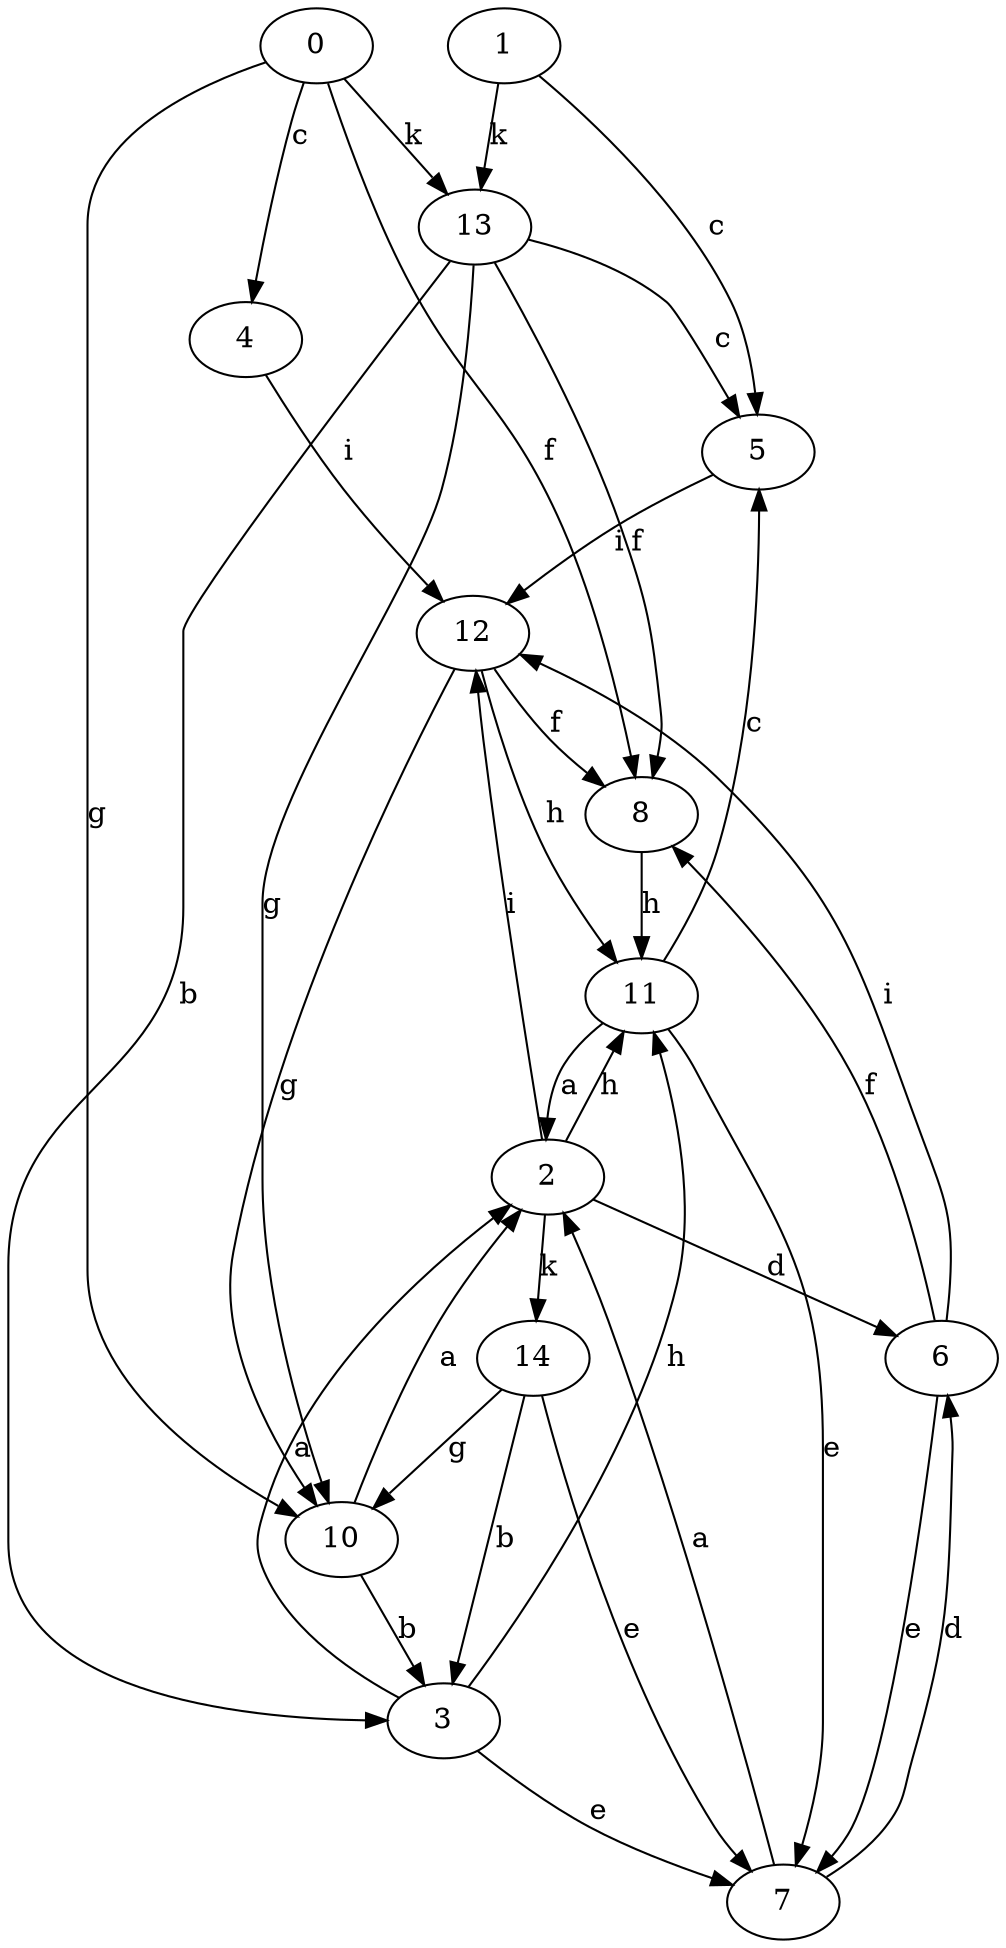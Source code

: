 strict digraph  {
1;
2;
3;
4;
5;
6;
7;
8;
0;
10;
11;
12;
13;
14;
1 -> 5  [label=c];
1 -> 13  [label=k];
2 -> 6  [label=d];
2 -> 11  [label=h];
2 -> 12  [label=i];
2 -> 14  [label=k];
3 -> 2  [label=a];
3 -> 7  [label=e];
3 -> 11  [label=h];
4 -> 12  [label=i];
5 -> 12  [label=i];
6 -> 7  [label=e];
6 -> 8  [label=f];
6 -> 12  [label=i];
7 -> 2  [label=a];
7 -> 6  [label=d];
8 -> 11  [label=h];
0 -> 4  [label=c];
0 -> 8  [label=f];
0 -> 10  [label=g];
0 -> 13  [label=k];
10 -> 2  [label=a];
10 -> 3  [label=b];
11 -> 2  [label=a];
11 -> 5  [label=c];
11 -> 7  [label=e];
12 -> 8  [label=f];
12 -> 10  [label=g];
12 -> 11  [label=h];
13 -> 3  [label=b];
13 -> 5  [label=c];
13 -> 8  [label=f];
13 -> 10  [label=g];
14 -> 3  [label=b];
14 -> 7  [label=e];
14 -> 10  [label=g];
}

